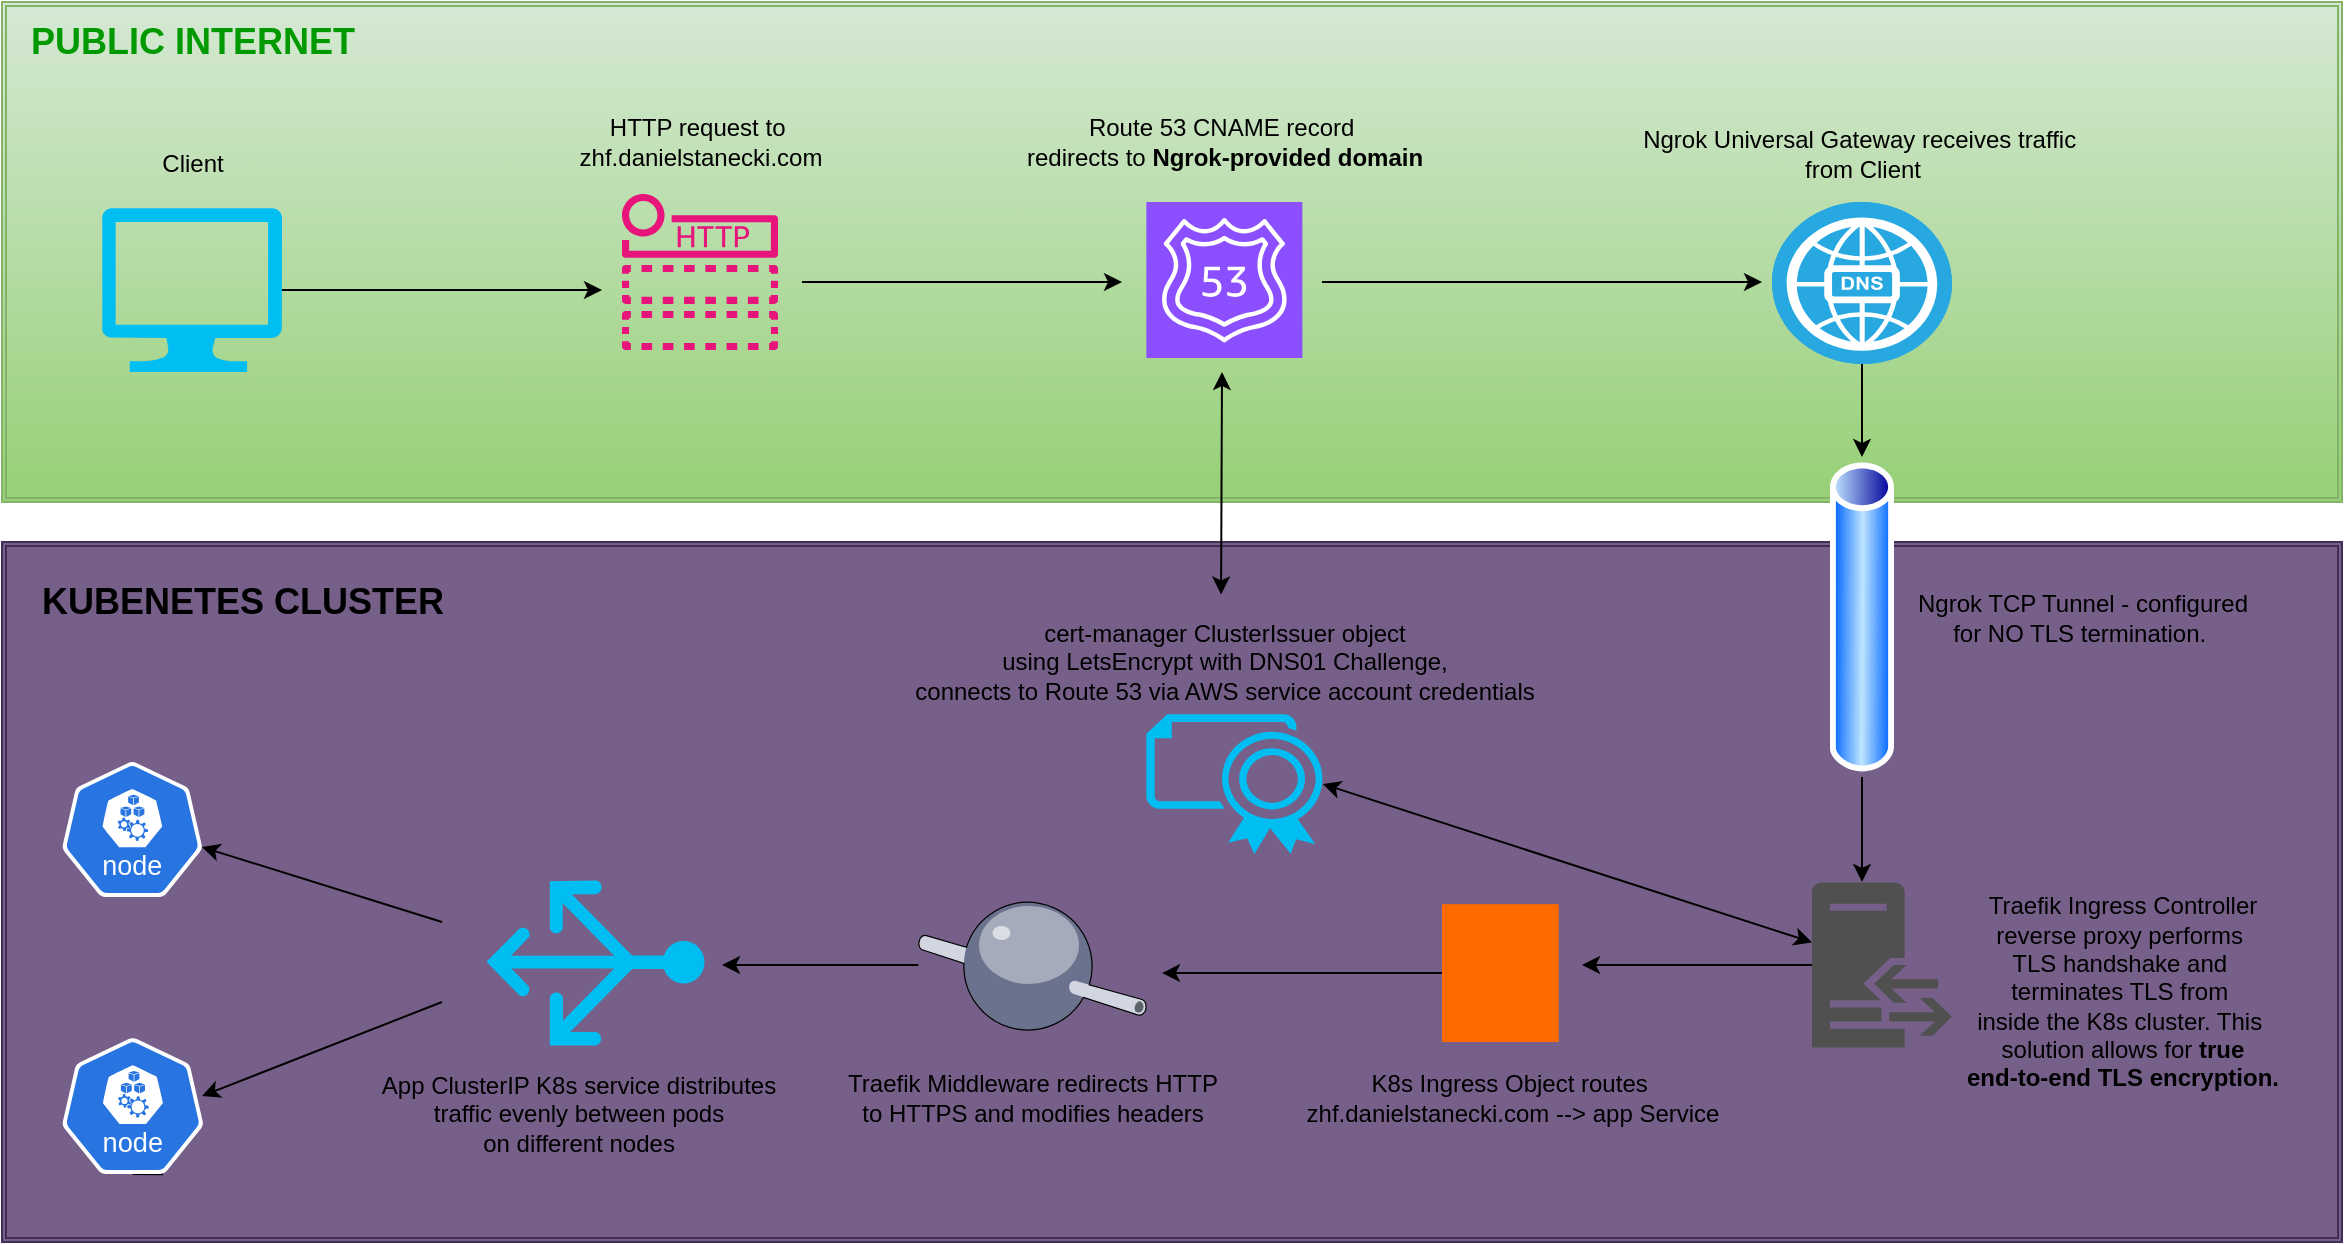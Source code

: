 <mxfile version="27.0.9">
  <diagram name="Page-1" id="dXNfEGq-i4tOUc5brk41">
    <mxGraphModel dx="2290" dy="1402" grid="1" gridSize="10" guides="1" tooltips="1" connect="1" arrows="1" fold="1" page="1" pageScale="1" pageWidth="850" pageHeight="1100" math="0" shadow="0">
      <root>
        <mxCell id="0" />
        <mxCell id="1" parent="0" />
        <mxCell id="Qro_2VGHVy5KbLBucUNt-43" value="" style="shape=ext;double=1;rounded=0;whiteSpace=wrap;html=1;fillColor=#d5e8d4;strokeColor=#82b366;gradientColor=#97d077;" vertex="1" parent="1">
          <mxGeometry x="-260" y="70" width="1170" height="250" as="geometry" />
        </mxCell>
        <mxCell id="Qro_2VGHVy5KbLBucUNt-41" value="" style="shape=ext;double=1;rounded=0;whiteSpace=wrap;html=1;fillColor=#76608a;fontColor=#ffffff;strokeColor=#432D57;" vertex="1" parent="1">
          <mxGeometry x="-260" y="340" width="1170" height="350" as="geometry" />
        </mxCell>
        <mxCell id="Qro_2VGHVy5KbLBucUNt-1" value="" style="sketch=0;outlineConnect=0;fontColor=#232F3E;gradientColor=none;fillColor=#E7157B;strokeColor=none;dashed=0;verticalLabelPosition=bottom;verticalAlign=top;align=center;html=1;fontSize=12;fontStyle=0;aspect=fixed;pointerEvents=1;shape=mxgraph.aws4.http_notification;" vertex="1" parent="1">
          <mxGeometry x="50" y="166" width="78" height="78" as="geometry" />
        </mxCell>
        <mxCell id="Qro_2VGHVy5KbLBucUNt-2" value="" style="sketch=0;points=[[0,0,0],[0.25,0,0],[0.5,0,0],[0.75,0,0],[1,0,0],[0,1,0],[0.25,1,0],[0.5,1,0],[0.75,1,0],[1,1,0],[0,0.25,0],[0,0.5,0],[0,0.75,0],[1,0.25,0],[1,0.5,0],[1,0.75,0]];outlineConnect=0;fontColor=#232F3E;fillColor=#8C4FFF;strokeColor=#ffffff;dashed=0;verticalLabelPosition=bottom;verticalAlign=top;align=center;html=1;fontSize=12;fontStyle=0;aspect=fixed;shape=mxgraph.aws4.resourceIcon;resIcon=mxgraph.aws4.route_53;" vertex="1" parent="1">
          <mxGeometry x="312.18" y="170" width="78" height="78" as="geometry" />
        </mxCell>
        <mxCell id="Qro_2VGHVy5KbLBucUNt-36" style="edgeStyle=orthogonalEdgeStyle;rounded=0;orthogonalLoop=1;jettySize=auto;html=1;exitX=0.5;exitY=1;exitDx=0;exitDy=0;exitPerimeter=0;entryX=0;entryY=0.5;entryDx=0;entryDy=0;" edge="1" parent="1" source="Qro_2VGHVy5KbLBucUNt-3" target="Qro_2VGHVy5KbLBucUNt-6">
          <mxGeometry relative="1" as="geometry" />
        </mxCell>
        <mxCell id="Qro_2VGHVy5KbLBucUNt-3" value="" style="fillColor=#28A8E0;verticalLabelPosition=bottom;sketch=0;html=1;strokeColor=#ffffff;verticalAlign=top;align=center;points=[[0.145,0.145,0],[0.5,0,0],[0.855,0.145,0],[1,0.5,0],[0.855,0.855,0],[0.5,1,0],[0.145,0.855,0],[0,0.5,0]];pointerEvents=1;shape=mxgraph.cisco_safe.compositeIcon;bgIcon=ellipse;resIcon=mxgraph.cisco_safe.capability.dns;" vertex="1" parent="1">
          <mxGeometry x="625" y="170" width="90" height="81" as="geometry" />
        </mxCell>
        <mxCell id="Qro_2VGHVy5KbLBucUNt-4" value="" style="verticalLabelPosition=bottom;html=1;verticalAlign=top;align=center;strokeColor=none;fillColor=#00BEF2;shape=mxgraph.azure.computer;pointerEvents=1;" vertex="1" parent="1">
          <mxGeometry x="-210" y="173" width="90" height="82" as="geometry" />
        </mxCell>
        <mxCell id="Qro_2VGHVy5KbLBucUNt-37" style="edgeStyle=orthogonalEdgeStyle;rounded=0;orthogonalLoop=1;jettySize=auto;html=1;" edge="1" parent="1" source="Qro_2VGHVy5KbLBucUNt-6">
          <mxGeometry relative="1" as="geometry">
            <mxPoint x="670" y="510" as="targetPoint" />
          </mxGeometry>
        </mxCell>
        <mxCell id="Qro_2VGHVy5KbLBucUNt-6" value="" style="image;aspect=fixed;perimeter=ellipsePerimeter;html=1;align=center;shadow=0;dashed=0;spacingTop=3;image=img/lib/active_directory/tunnel.svg;rotation=90;" vertex="1" parent="1">
          <mxGeometry x="590" y="361.5" width="160" height="32" as="geometry" />
        </mxCell>
        <mxCell id="Qro_2VGHVy5KbLBucUNt-38" style="edgeStyle=orthogonalEdgeStyle;rounded=0;orthogonalLoop=1;jettySize=auto;html=1;" edge="1" parent="1" source="Qro_2VGHVy5KbLBucUNt-7">
          <mxGeometry relative="1" as="geometry">
            <mxPoint x="530" y="551.5" as="targetPoint" />
          </mxGeometry>
        </mxCell>
        <mxCell id="Qro_2VGHVy5KbLBucUNt-7" value="" style="sketch=0;pointerEvents=1;shadow=0;dashed=0;html=1;strokeColor=none;fillColor=#505050;labelPosition=center;verticalLabelPosition=bottom;verticalAlign=top;outlineConnect=0;align=center;shape=mxgraph.office.servers.reverse_proxy;" vertex="1" parent="1">
          <mxGeometry x="645" y="510.25" width="70" height="82.5" as="geometry" />
        </mxCell>
        <mxCell id="Qro_2VGHVy5KbLBucUNt-39" style="edgeStyle=orthogonalEdgeStyle;rounded=0;orthogonalLoop=1;jettySize=auto;html=1;" edge="1" parent="1" source="Qro_2VGHVy5KbLBucUNt-8">
          <mxGeometry relative="1" as="geometry">
            <mxPoint x="320" y="555.55" as="targetPoint" />
          </mxGeometry>
        </mxCell>
        <mxCell id="Qro_2VGHVy5KbLBucUNt-8" value="" style="points=[];aspect=fixed;html=1;align=center;shadow=0;dashed=0;fillColor=#FF6A00;strokeColor=none;shape=mxgraph.alibaba_cloud.dcdn_dynamic_route_for_cdn;" vertex="1" parent="1">
          <mxGeometry x="460" y="521.1" width="58.36" height="68.9" as="geometry" />
        </mxCell>
        <mxCell id="Qro_2VGHVy5KbLBucUNt-9" value="K8s Ingress Object&amp;nbsp;&lt;span style=&quot;background-color: transparent; color: light-dark(rgb(0, 0, 0), rgb(255, 255, 255));&quot;&gt;routes&amp;nbsp;&lt;/span&gt;&lt;div&gt;&lt;span style=&quot;background-color: transparent; color: light-dark(rgb(0, 0, 0), rgb(255, 255, 255));&quot;&gt;zhf.danielstanecki.com --&amp;gt; app Service&lt;/span&gt;&lt;/div&gt;" style="text;html=1;align=center;verticalAlign=middle;resizable=0;points=[];autosize=1;strokeColor=none;fillColor=none;" vertex="1" parent="1">
          <mxGeometry x="380" y="598" width="230" height="40" as="geometry" />
        </mxCell>
        <mxCell id="Qro_2VGHVy5KbLBucUNt-40" style="edgeStyle=orthogonalEdgeStyle;rounded=0;orthogonalLoop=1;jettySize=auto;html=1;" edge="1" parent="1" source="Qro_2VGHVy5KbLBucUNt-10">
          <mxGeometry relative="1" as="geometry">
            <mxPoint x="100" y="551.5" as="targetPoint" />
          </mxGeometry>
        </mxCell>
        <mxCell id="Qro_2VGHVy5KbLBucUNt-10" value="" style="verticalLabelPosition=bottom;sketch=0;aspect=fixed;html=1;verticalAlign=top;strokeColor=none;align=center;outlineConnect=0;shape=mxgraph.citrix.middleware;" vertex="1" parent="1">
          <mxGeometry x="198.18" y="517.5" width="114" height="68" as="geometry" />
        </mxCell>
        <mxCell id="Qro_2VGHVy5KbLBucUNt-12" value="Traefik Middleware redirects HTTP&lt;div&gt;to HTTPS and modifies headers&lt;/div&gt;" style="text;html=1;align=center;verticalAlign=middle;resizable=0;points=[];autosize=1;strokeColor=none;fillColor=none;" vertex="1" parent="1">
          <mxGeometry x="150.18" y="598" width="210" height="40" as="geometry" />
        </mxCell>
        <mxCell id="Qro_2VGHVy5KbLBucUNt-14" value="" style="verticalLabelPosition=bottom;html=1;verticalAlign=top;align=center;strokeColor=none;fillColor=#00BEF2;shape=mxgraph.azure.certificate;pointerEvents=1;" vertex="1" parent="1">
          <mxGeometry x="312.18" y="426.0" width="90" height="70" as="geometry" />
        </mxCell>
        <mxCell id="Qro_2VGHVy5KbLBucUNt-15" value="cert-manager ClusterIssuer object&lt;div&gt;using LetsEncrypt with DNS01 Challenge,&lt;/div&gt;&lt;div&gt;connects to Route 53 via AWS service account credentials&lt;/div&gt;" style="text;html=1;align=center;verticalAlign=middle;resizable=0;points=[];autosize=1;strokeColor=none;fillColor=none;" vertex="1" parent="1">
          <mxGeometry x="186.18" y="370.0" width="330" height="60" as="geometry" />
        </mxCell>
        <mxCell id="Qro_2VGHVy5KbLBucUNt-16" value="Ngrok TCP Tunnel - configured&lt;div&gt;for NO TLS termination.&amp;nbsp;&lt;/div&gt;" style="text;html=1;align=center;verticalAlign=middle;resizable=0;points=[];autosize=1;strokeColor=none;fillColor=none;" vertex="1" parent="1">
          <mxGeometry x="685" y="357.5" width="190" height="40" as="geometry" />
        </mxCell>
        <mxCell id="Qro_2VGHVy5KbLBucUNt-17" value="Traefik Ingress Controller&lt;div&gt;reverse proxy&amp;nbsp;&lt;span style=&quot;background-color: transparent; color: light-dark(rgb(0, 0, 0), rgb(255, 255, 255));&quot;&gt;performs&amp;nbsp;&lt;/span&gt;&lt;/div&gt;&lt;div&gt;&lt;span style=&quot;background-color: transparent; color: light-dark(rgb(0, 0, 0), rgb(255, 255, 255));&quot;&gt;TLS handshake&amp;nbsp;&lt;/span&gt;&lt;span style=&quot;background-color: transparent; color: light-dark(rgb(0, 0, 0), rgb(255, 255, 255));&quot;&gt;and&amp;nbsp;&lt;/span&gt;&lt;/div&gt;&lt;div&gt;&lt;span style=&quot;background-color: transparent; color: light-dark(rgb(0, 0, 0), rgb(255, 255, 255));&quot;&gt;terminates TLS from&amp;nbsp;&lt;/span&gt;&lt;div&gt;&lt;div&gt;inside the K8s cluster. This&amp;nbsp;&lt;/div&gt;&lt;div&gt;solution allows for &lt;b&gt;true&lt;br&gt;end-to-end TLS encryption.&lt;/b&gt;&lt;/div&gt;&lt;/div&gt;&lt;/div&gt;" style="text;html=1;align=center;verticalAlign=middle;resizable=0;points=[];autosize=1;strokeColor=none;fillColor=none;" vertex="1" parent="1">
          <mxGeometry x="710" y="510.25" width="180" height="110" as="geometry" />
        </mxCell>
        <mxCell id="Qro_2VGHVy5KbLBucUNt-18" value="" style="verticalLabelPosition=bottom;html=1;verticalAlign=top;align=center;strokeColor=none;fillColor=#00BEF2;shape=mxgraph.azure.load_balancer_generic;pointerEvents=1;rotation=90;" vertex="1" parent="1">
          <mxGeometry x="-4.5" y="496" width="82.5" height="109" as="geometry" />
        </mxCell>
        <mxCell id="Qro_2VGHVy5KbLBucUNt-19" value="App ClusterIP K8s service distributes&lt;div&gt;&amp;nbsp;traffic&amp;nbsp;&lt;span style=&quot;background-color: transparent; color: light-dark(rgb(0, 0, 0), rgb(255, 255, 255));&quot;&gt;evenly between pods&amp;nbsp;&lt;/span&gt;&lt;/div&gt;&lt;div&gt;&lt;span style=&quot;background-color: transparent; color: light-dark(rgb(0, 0, 0), rgb(255, 255, 255));&quot;&gt;on&amp;nbsp;&lt;/span&gt;&lt;span style=&quot;background-color: transparent; color: light-dark(rgb(0, 0, 0), rgb(255, 255, 255));&quot;&gt;different nodes&lt;/span&gt;&lt;/div&gt;" style="text;html=1;align=center;verticalAlign=middle;resizable=0;points=[];autosize=1;strokeColor=none;fillColor=none;" vertex="1" parent="1">
          <mxGeometry x="-82" y="596.05" width="220" height="60" as="geometry" />
        </mxCell>
        <mxCell id="Qro_2VGHVy5KbLBucUNt-23" style="edgeStyle=orthogonalEdgeStyle;rounded=0;orthogonalLoop=1;jettySize=auto;html=1;exitX=0.5;exitY=1;exitDx=0;exitDy=0;exitPerimeter=0;" edge="1" parent="1" source="Qro_2VGHVy5KbLBucUNt-21">
          <mxGeometry relative="1" as="geometry">
            <mxPoint x="-180" y="635.05" as="targetPoint" />
          </mxGeometry>
        </mxCell>
        <mxCell id="Qro_2VGHVy5KbLBucUNt-21" value="" style="aspect=fixed;sketch=0;html=1;dashed=0;whitespace=wrap;verticalLabelPosition=bottom;verticalAlign=top;fillColor=#2875E2;strokeColor=#ffffff;points=[[0.005,0.63,0],[0.1,0.2,0],[0.9,0.2,0],[0.5,0,0],[0.995,0.63,0],[0.72,0.99,0],[0.5,1,0],[0.28,0.99,0]];shape=mxgraph.kubernetes.icon2;kubernetesLabel=1;prIcon=node" vertex="1" parent="1">
          <mxGeometry x="-230" y="588.05" width="70.83" height="68" as="geometry" />
        </mxCell>
        <mxCell id="Qro_2VGHVy5KbLBucUNt-22" value="" style="aspect=fixed;sketch=0;html=1;dashed=0;whitespace=wrap;verticalLabelPosition=bottom;verticalAlign=top;fillColor=#2875E2;strokeColor=#ffffff;points=[[0.005,0.63,0],[0.1,0.2,0],[0.9,0.2,0],[0.5,0,0],[0.995,0.63,0],[0.72,0.99,0],[0.5,1,0],[0.28,0.99,0]];shape=mxgraph.kubernetes.icon2;kubernetesLabel=1;prIcon=node" vertex="1" parent="1">
          <mxGeometry x="-230" y="450" width="70.31" height="67.5" as="geometry" />
        </mxCell>
        <mxCell id="Qro_2VGHVy5KbLBucUNt-24" value="&lt;font style=&quot;color: light-dark(rgb(0, 0, 0), rgb(0, 0, 0));&quot;&gt;Client&lt;/font&gt;" style="text;html=1;align=center;verticalAlign=middle;resizable=0;points=[];autosize=1;strokeColor=none;fillColor=none;" vertex="1" parent="1">
          <mxGeometry x="-190" y="136" width="50" height="30" as="geometry" />
        </mxCell>
        <mxCell id="Qro_2VGHVy5KbLBucUNt-25" value="&lt;font style=&quot;color: light-dark(rgb(0, 0, 0), rgb(0, 0, 0));&quot;&gt;HTTP request to&amp;nbsp;&lt;/font&gt;&lt;div&gt;&lt;font style=&quot;color: light-dark(rgb(0, 0, 0), rgb(0, 0, 0));&quot;&gt;zhf.danielstanecki.com&lt;/font&gt;&lt;/div&gt;" style="text;html=1;align=center;verticalAlign=middle;resizable=0;points=[];autosize=1;strokeColor=none;fillColor=none;" vertex="1" parent="1">
          <mxGeometry x="19" y="120" width="140" height="40" as="geometry" />
        </mxCell>
        <mxCell id="Qro_2VGHVy5KbLBucUNt-26" value="&lt;font style=&quot;color: light-dark(rgb(0, 0, 0), rgb(0, 0, 0));&quot;&gt;Route 53 CNAME record&amp;nbsp;&lt;/font&gt;&lt;div&gt;&lt;font style=&quot;color: light-dark(rgb(0, 0, 0), rgb(0, 0, 0));&quot;&gt;redirects to &lt;b&gt;Ngrok-provided domain&lt;/b&gt;&lt;/font&gt;&lt;/div&gt;" style="text;html=1;align=center;verticalAlign=middle;resizable=0;points=[];autosize=1;strokeColor=none;fillColor=none;" vertex="1" parent="1">
          <mxGeometry x="241.18" y="120" width="220" height="40" as="geometry" />
        </mxCell>
        <mxCell id="Qro_2VGHVy5KbLBucUNt-27" value="" style="endArrow=classic;startArrow=classic;html=1;rounded=0;exitX=0.495;exitY=-0.063;exitDx=0;exitDy=0;exitPerimeter=0;" edge="1" parent="1" source="Qro_2VGHVy5KbLBucUNt-15">
          <mxGeometry width="50" height="50" relative="1" as="geometry">
            <mxPoint x="350" y="325" as="sourcePoint" />
            <mxPoint x="350" y="255" as="targetPoint" />
          </mxGeometry>
        </mxCell>
        <mxCell id="Qro_2VGHVy5KbLBucUNt-28" value="" style="endArrow=classic;startArrow=classic;html=1;rounded=0;exitX=0.98;exitY=0.5;exitDx=0;exitDy=0;exitPerimeter=0;" edge="1" parent="1" source="Qro_2VGHVy5KbLBucUNt-14" target="Qro_2VGHVy5KbLBucUNt-7">
          <mxGeometry width="50" height="50" relative="1" as="geometry">
            <mxPoint x="430" y="410" as="sourcePoint" />
            <mxPoint x="480" y="360" as="targetPoint" />
          </mxGeometry>
        </mxCell>
        <mxCell id="Qro_2VGHVy5KbLBucUNt-29" value="" style="endArrow=classic;html=1;rounded=0;entryX=0.995;entryY=0.63;entryDx=0;entryDy=0;entryPerimeter=0;" edge="1" parent="1" target="Qro_2VGHVy5KbLBucUNt-22">
          <mxGeometry width="50" height="50" relative="1" as="geometry">
            <mxPoint x="-40" y="530" as="sourcePoint" />
            <mxPoint x="-10" y="480" as="targetPoint" />
          </mxGeometry>
        </mxCell>
        <mxCell id="Qro_2VGHVy5KbLBucUNt-30" value="" style="endArrow=classic;html=1;rounded=0;" edge="1" parent="1">
          <mxGeometry width="50" height="50" relative="1" as="geometry">
            <mxPoint x="-40" y="570" as="sourcePoint" />
            <mxPoint x="-160" y="617" as="targetPoint" />
          </mxGeometry>
        </mxCell>
        <mxCell id="Qro_2VGHVy5KbLBucUNt-31" value="&lt;font style=&quot;color: light-dark(rgb(0, 0, 0), rgb(0, 0, 0));&quot;&gt;Ngrok Universal Gateway receives traffic&amp;nbsp;&lt;/font&gt;&lt;div&gt;&lt;font style=&quot;color: light-dark(rgb(0, 0, 0), rgb(0, 0, 0));&quot;&gt;from Client&lt;/font&gt;&lt;/div&gt;" style="text;html=1;align=center;verticalAlign=middle;resizable=0;points=[];autosize=1;strokeColor=none;fillColor=none;" vertex="1" parent="1">
          <mxGeometry x="550" y="126" width="240" height="40" as="geometry" />
        </mxCell>
        <mxCell id="Qro_2VGHVy5KbLBucUNt-32" value="" style="endArrow=classic;html=1;rounded=0;exitX=1;exitY=0.5;exitDx=0;exitDy=0;exitPerimeter=0;" edge="1" parent="1" source="Qro_2VGHVy5KbLBucUNt-4">
          <mxGeometry width="50" height="50" relative="1" as="geometry">
            <mxPoint x="-90" y="220" as="sourcePoint" />
            <mxPoint x="40" y="214" as="targetPoint" />
          </mxGeometry>
        </mxCell>
        <mxCell id="Qro_2VGHVy5KbLBucUNt-33" value="" style="endArrow=classic;html=1;rounded=0;" edge="1" parent="1">
          <mxGeometry width="50" height="50" relative="1" as="geometry">
            <mxPoint x="140" y="210" as="sourcePoint" />
            <mxPoint x="300" y="210" as="targetPoint" />
          </mxGeometry>
        </mxCell>
        <mxCell id="Qro_2VGHVy5KbLBucUNt-34" value="" style="endArrow=classic;html=1;rounded=0;" edge="1" parent="1">
          <mxGeometry width="50" height="50" relative="1" as="geometry">
            <mxPoint x="400" y="210" as="sourcePoint" />
            <mxPoint x="620" y="210" as="targetPoint" />
          </mxGeometry>
        </mxCell>
        <mxCell id="Qro_2VGHVy5KbLBucUNt-44" value="&lt;b&gt;&lt;font style=&quot;color: rgb(0, 153, 0); font-size: 18px;&quot;&gt;PUBLIC INTERNET&lt;/font&gt;&lt;/b&gt;" style="text;html=1;align=center;verticalAlign=middle;resizable=0;points=[];autosize=1;strokeColor=none;fillColor=none;" vertex="1" parent="1">
          <mxGeometry x="-260" y="70" width="190" height="40" as="geometry" />
        </mxCell>
        <mxCell id="Qro_2VGHVy5KbLBucUNt-46" value="&lt;font style=&quot;font-size: 18px;&quot;&gt;&lt;b&gt;KUBENETES CLUSTER&lt;/b&gt;&lt;/font&gt;" style="text;html=1;align=center;verticalAlign=middle;resizable=0;points=[];autosize=1;strokeColor=none;fillColor=none;" vertex="1" parent="1">
          <mxGeometry x="-250" y="350" width="220" height="40" as="geometry" />
        </mxCell>
      </root>
    </mxGraphModel>
  </diagram>
</mxfile>
